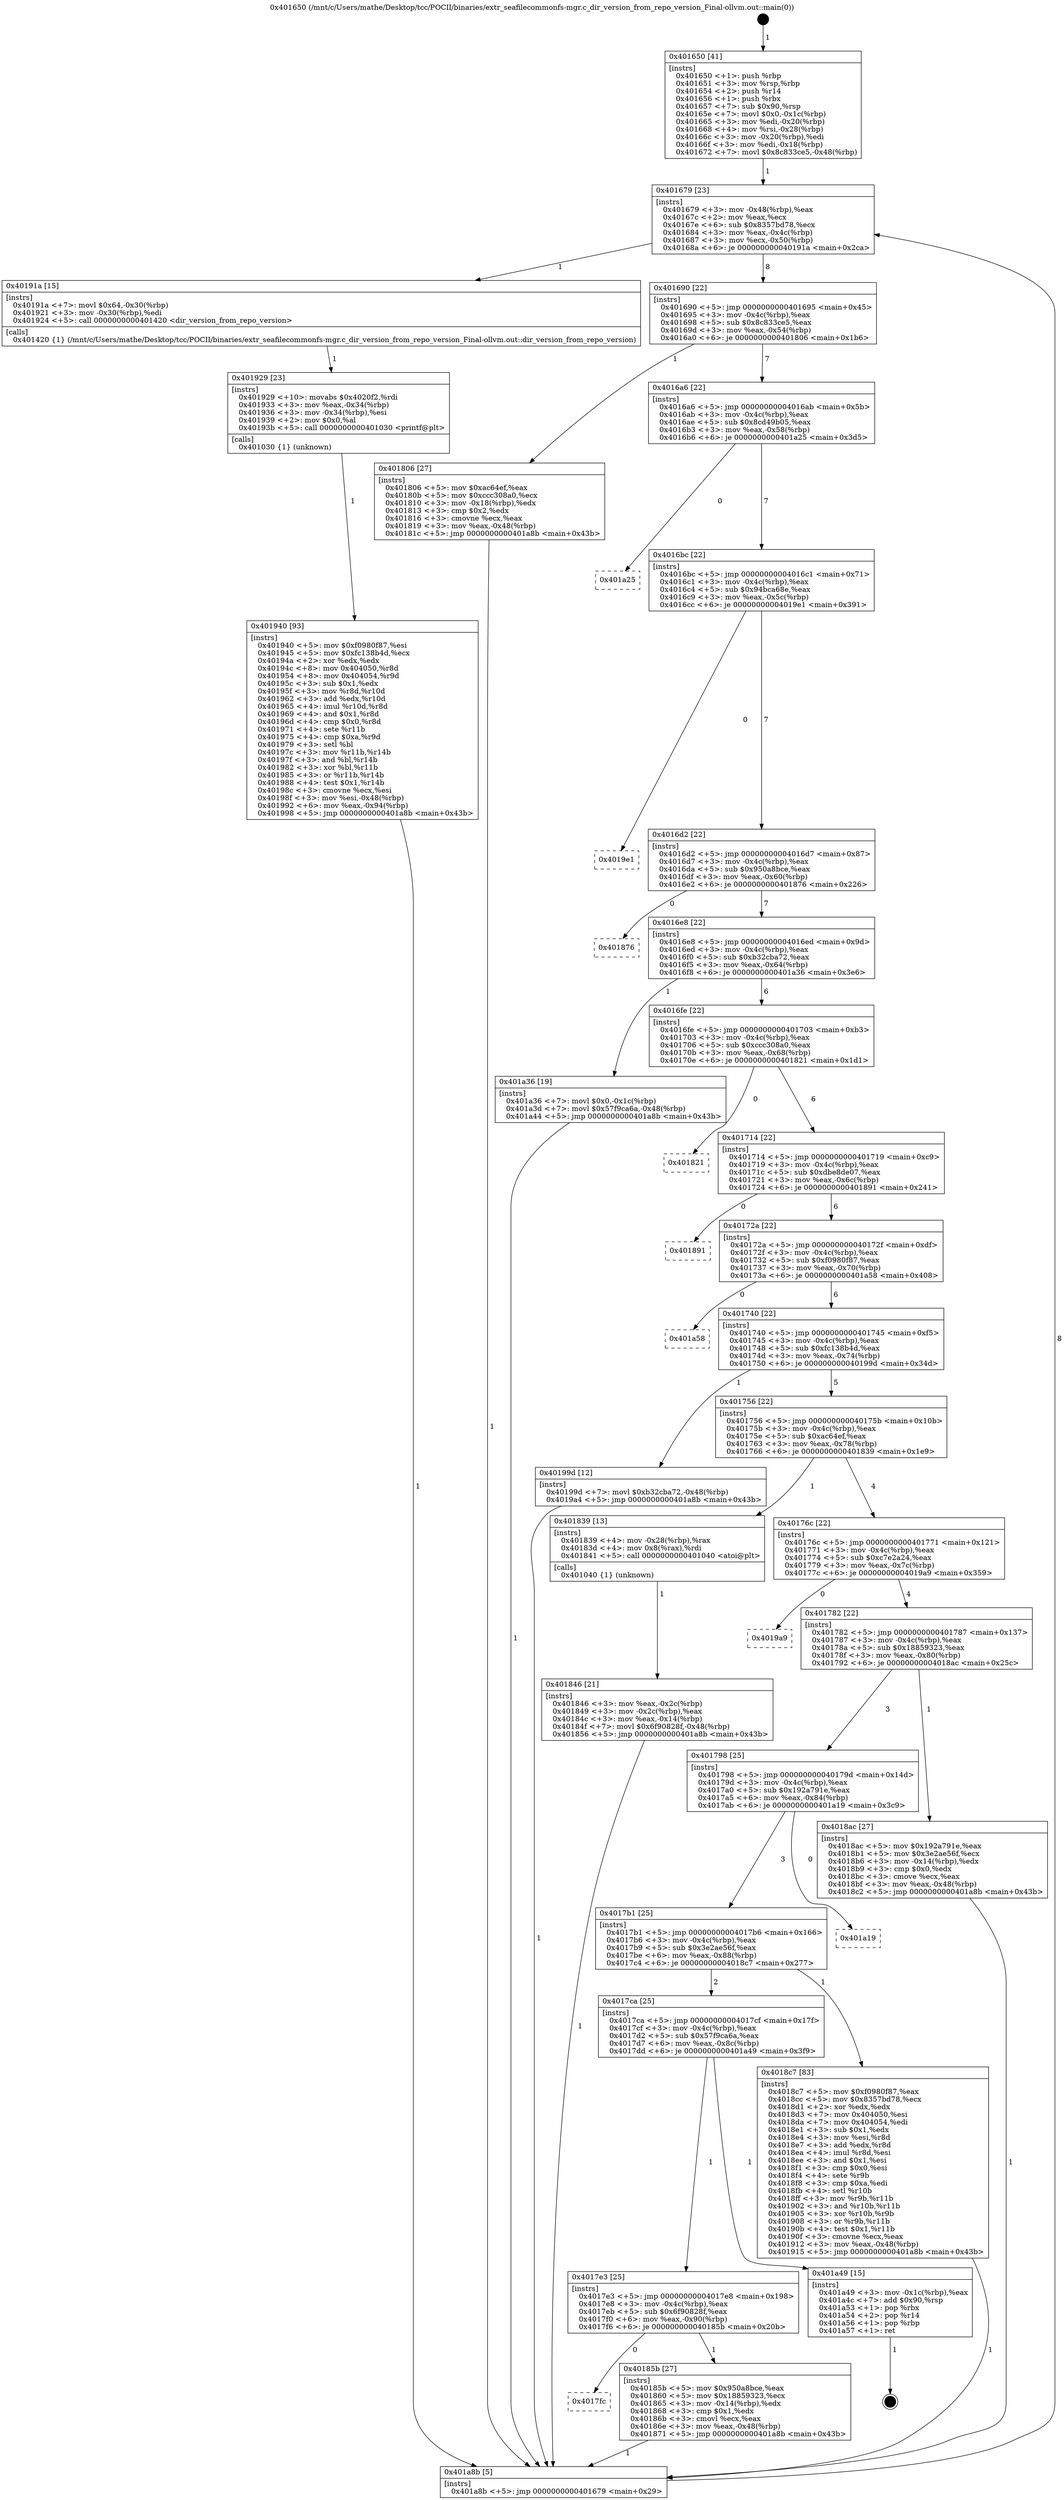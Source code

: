 digraph "0x401650" {
  label = "0x401650 (/mnt/c/Users/mathe/Desktop/tcc/POCII/binaries/extr_seafilecommonfs-mgr.c_dir_version_from_repo_version_Final-ollvm.out::main(0))"
  labelloc = "t"
  node[shape=record]

  Entry [label="",width=0.3,height=0.3,shape=circle,fillcolor=black,style=filled]
  "0x401679" [label="{
     0x401679 [23]\l
     | [instrs]\l
     &nbsp;&nbsp;0x401679 \<+3\>: mov -0x48(%rbp),%eax\l
     &nbsp;&nbsp;0x40167c \<+2\>: mov %eax,%ecx\l
     &nbsp;&nbsp;0x40167e \<+6\>: sub $0x8357bd78,%ecx\l
     &nbsp;&nbsp;0x401684 \<+3\>: mov %eax,-0x4c(%rbp)\l
     &nbsp;&nbsp;0x401687 \<+3\>: mov %ecx,-0x50(%rbp)\l
     &nbsp;&nbsp;0x40168a \<+6\>: je 000000000040191a \<main+0x2ca\>\l
  }"]
  "0x40191a" [label="{
     0x40191a [15]\l
     | [instrs]\l
     &nbsp;&nbsp;0x40191a \<+7\>: movl $0x64,-0x30(%rbp)\l
     &nbsp;&nbsp;0x401921 \<+3\>: mov -0x30(%rbp),%edi\l
     &nbsp;&nbsp;0x401924 \<+5\>: call 0000000000401420 \<dir_version_from_repo_version\>\l
     | [calls]\l
     &nbsp;&nbsp;0x401420 \{1\} (/mnt/c/Users/mathe/Desktop/tcc/POCII/binaries/extr_seafilecommonfs-mgr.c_dir_version_from_repo_version_Final-ollvm.out::dir_version_from_repo_version)\l
  }"]
  "0x401690" [label="{
     0x401690 [22]\l
     | [instrs]\l
     &nbsp;&nbsp;0x401690 \<+5\>: jmp 0000000000401695 \<main+0x45\>\l
     &nbsp;&nbsp;0x401695 \<+3\>: mov -0x4c(%rbp),%eax\l
     &nbsp;&nbsp;0x401698 \<+5\>: sub $0x8c833ce5,%eax\l
     &nbsp;&nbsp;0x40169d \<+3\>: mov %eax,-0x54(%rbp)\l
     &nbsp;&nbsp;0x4016a0 \<+6\>: je 0000000000401806 \<main+0x1b6\>\l
  }"]
  Exit [label="",width=0.3,height=0.3,shape=circle,fillcolor=black,style=filled,peripheries=2]
  "0x401806" [label="{
     0x401806 [27]\l
     | [instrs]\l
     &nbsp;&nbsp;0x401806 \<+5\>: mov $0xac64ef,%eax\l
     &nbsp;&nbsp;0x40180b \<+5\>: mov $0xccc308a0,%ecx\l
     &nbsp;&nbsp;0x401810 \<+3\>: mov -0x18(%rbp),%edx\l
     &nbsp;&nbsp;0x401813 \<+3\>: cmp $0x2,%edx\l
     &nbsp;&nbsp;0x401816 \<+3\>: cmovne %ecx,%eax\l
     &nbsp;&nbsp;0x401819 \<+3\>: mov %eax,-0x48(%rbp)\l
     &nbsp;&nbsp;0x40181c \<+5\>: jmp 0000000000401a8b \<main+0x43b\>\l
  }"]
  "0x4016a6" [label="{
     0x4016a6 [22]\l
     | [instrs]\l
     &nbsp;&nbsp;0x4016a6 \<+5\>: jmp 00000000004016ab \<main+0x5b\>\l
     &nbsp;&nbsp;0x4016ab \<+3\>: mov -0x4c(%rbp),%eax\l
     &nbsp;&nbsp;0x4016ae \<+5\>: sub $0x8cd49b05,%eax\l
     &nbsp;&nbsp;0x4016b3 \<+3\>: mov %eax,-0x58(%rbp)\l
     &nbsp;&nbsp;0x4016b6 \<+6\>: je 0000000000401a25 \<main+0x3d5\>\l
  }"]
  "0x401a8b" [label="{
     0x401a8b [5]\l
     | [instrs]\l
     &nbsp;&nbsp;0x401a8b \<+5\>: jmp 0000000000401679 \<main+0x29\>\l
  }"]
  "0x401650" [label="{
     0x401650 [41]\l
     | [instrs]\l
     &nbsp;&nbsp;0x401650 \<+1\>: push %rbp\l
     &nbsp;&nbsp;0x401651 \<+3\>: mov %rsp,%rbp\l
     &nbsp;&nbsp;0x401654 \<+2\>: push %r14\l
     &nbsp;&nbsp;0x401656 \<+1\>: push %rbx\l
     &nbsp;&nbsp;0x401657 \<+7\>: sub $0x90,%rsp\l
     &nbsp;&nbsp;0x40165e \<+7\>: movl $0x0,-0x1c(%rbp)\l
     &nbsp;&nbsp;0x401665 \<+3\>: mov %edi,-0x20(%rbp)\l
     &nbsp;&nbsp;0x401668 \<+4\>: mov %rsi,-0x28(%rbp)\l
     &nbsp;&nbsp;0x40166c \<+3\>: mov -0x20(%rbp),%edi\l
     &nbsp;&nbsp;0x40166f \<+3\>: mov %edi,-0x18(%rbp)\l
     &nbsp;&nbsp;0x401672 \<+7\>: movl $0x8c833ce5,-0x48(%rbp)\l
  }"]
  "0x401940" [label="{
     0x401940 [93]\l
     | [instrs]\l
     &nbsp;&nbsp;0x401940 \<+5\>: mov $0xf0980f87,%esi\l
     &nbsp;&nbsp;0x401945 \<+5\>: mov $0xfc138b4d,%ecx\l
     &nbsp;&nbsp;0x40194a \<+2\>: xor %edx,%edx\l
     &nbsp;&nbsp;0x40194c \<+8\>: mov 0x404050,%r8d\l
     &nbsp;&nbsp;0x401954 \<+8\>: mov 0x404054,%r9d\l
     &nbsp;&nbsp;0x40195c \<+3\>: sub $0x1,%edx\l
     &nbsp;&nbsp;0x40195f \<+3\>: mov %r8d,%r10d\l
     &nbsp;&nbsp;0x401962 \<+3\>: add %edx,%r10d\l
     &nbsp;&nbsp;0x401965 \<+4\>: imul %r10d,%r8d\l
     &nbsp;&nbsp;0x401969 \<+4\>: and $0x1,%r8d\l
     &nbsp;&nbsp;0x40196d \<+4\>: cmp $0x0,%r8d\l
     &nbsp;&nbsp;0x401971 \<+4\>: sete %r11b\l
     &nbsp;&nbsp;0x401975 \<+4\>: cmp $0xa,%r9d\l
     &nbsp;&nbsp;0x401979 \<+3\>: setl %bl\l
     &nbsp;&nbsp;0x40197c \<+3\>: mov %r11b,%r14b\l
     &nbsp;&nbsp;0x40197f \<+3\>: and %bl,%r14b\l
     &nbsp;&nbsp;0x401982 \<+3\>: xor %bl,%r11b\l
     &nbsp;&nbsp;0x401985 \<+3\>: or %r11b,%r14b\l
     &nbsp;&nbsp;0x401988 \<+4\>: test $0x1,%r14b\l
     &nbsp;&nbsp;0x40198c \<+3\>: cmovne %ecx,%esi\l
     &nbsp;&nbsp;0x40198f \<+3\>: mov %esi,-0x48(%rbp)\l
     &nbsp;&nbsp;0x401992 \<+6\>: mov %eax,-0x94(%rbp)\l
     &nbsp;&nbsp;0x401998 \<+5\>: jmp 0000000000401a8b \<main+0x43b\>\l
  }"]
  "0x401a25" [label="{
     0x401a25\l
  }", style=dashed]
  "0x4016bc" [label="{
     0x4016bc [22]\l
     | [instrs]\l
     &nbsp;&nbsp;0x4016bc \<+5\>: jmp 00000000004016c1 \<main+0x71\>\l
     &nbsp;&nbsp;0x4016c1 \<+3\>: mov -0x4c(%rbp),%eax\l
     &nbsp;&nbsp;0x4016c4 \<+5\>: sub $0x94bca68e,%eax\l
     &nbsp;&nbsp;0x4016c9 \<+3\>: mov %eax,-0x5c(%rbp)\l
     &nbsp;&nbsp;0x4016cc \<+6\>: je 00000000004019e1 \<main+0x391\>\l
  }"]
  "0x401929" [label="{
     0x401929 [23]\l
     | [instrs]\l
     &nbsp;&nbsp;0x401929 \<+10\>: movabs $0x4020f2,%rdi\l
     &nbsp;&nbsp;0x401933 \<+3\>: mov %eax,-0x34(%rbp)\l
     &nbsp;&nbsp;0x401936 \<+3\>: mov -0x34(%rbp),%esi\l
     &nbsp;&nbsp;0x401939 \<+2\>: mov $0x0,%al\l
     &nbsp;&nbsp;0x40193b \<+5\>: call 0000000000401030 \<printf@plt\>\l
     | [calls]\l
     &nbsp;&nbsp;0x401030 \{1\} (unknown)\l
  }"]
  "0x4019e1" [label="{
     0x4019e1\l
  }", style=dashed]
  "0x4016d2" [label="{
     0x4016d2 [22]\l
     | [instrs]\l
     &nbsp;&nbsp;0x4016d2 \<+5\>: jmp 00000000004016d7 \<main+0x87\>\l
     &nbsp;&nbsp;0x4016d7 \<+3\>: mov -0x4c(%rbp),%eax\l
     &nbsp;&nbsp;0x4016da \<+5\>: sub $0x950a8bce,%eax\l
     &nbsp;&nbsp;0x4016df \<+3\>: mov %eax,-0x60(%rbp)\l
     &nbsp;&nbsp;0x4016e2 \<+6\>: je 0000000000401876 \<main+0x226\>\l
  }"]
  "0x4017fc" [label="{
     0x4017fc\l
  }", style=dashed]
  "0x401876" [label="{
     0x401876\l
  }", style=dashed]
  "0x4016e8" [label="{
     0x4016e8 [22]\l
     | [instrs]\l
     &nbsp;&nbsp;0x4016e8 \<+5\>: jmp 00000000004016ed \<main+0x9d\>\l
     &nbsp;&nbsp;0x4016ed \<+3\>: mov -0x4c(%rbp),%eax\l
     &nbsp;&nbsp;0x4016f0 \<+5\>: sub $0xb32cba72,%eax\l
     &nbsp;&nbsp;0x4016f5 \<+3\>: mov %eax,-0x64(%rbp)\l
     &nbsp;&nbsp;0x4016f8 \<+6\>: je 0000000000401a36 \<main+0x3e6\>\l
  }"]
  "0x40185b" [label="{
     0x40185b [27]\l
     | [instrs]\l
     &nbsp;&nbsp;0x40185b \<+5\>: mov $0x950a8bce,%eax\l
     &nbsp;&nbsp;0x401860 \<+5\>: mov $0x18859323,%ecx\l
     &nbsp;&nbsp;0x401865 \<+3\>: mov -0x14(%rbp),%edx\l
     &nbsp;&nbsp;0x401868 \<+3\>: cmp $0x1,%edx\l
     &nbsp;&nbsp;0x40186b \<+3\>: cmovl %ecx,%eax\l
     &nbsp;&nbsp;0x40186e \<+3\>: mov %eax,-0x48(%rbp)\l
     &nbsp;&nbsp;0x401871 \<+5\>: jmp 0000000000401a8b \<main+0x43b\>\l
  }"]
  "0x401a36" [label="{
     0x401a36 [19]\l
     | [instrs]\l
     &nbsp;&nbsp;0x401a36 \<+7\>: movl $0x0,-0x1c(%rbp)\l
     &nbsp;&nbsp;0x401a3d \<+7\>: movl $0x57f9ca6a,-0x48(%rbp)\l
     &nbsp;&nbsp;0x401a44 \<+5\>: jmp 0000000000401a8b \<main+0x43b\>\l
  }"]
  "0x4016fe" [label="{
     0x4016fe [22]\l
     | [instrs]\l
     &nbsp;&nbsp;0x4016fe \<+5\>: jmp 0000000000401703 \<main+0xb3\>\l
     &nbsp;&nbsp;0x401703 \<+3\>: mov -0x4c(%rbp),%eax\l
     &nbsp;&nbsp;0x401706 \<+5\>: sub $0xccc308a0,%eax\l
     &nbsp;&nbsp;0x40170b \<+3\>: mov %eax,-0x68(%rbp)\l
     &nbsp;&nbsp;0x40170e \<+6\>: je 0000000000401821 \<main+0x1d1\>\l
  }"]
  "0x4017e3" [label="{
     0x4017e3 [25]\l
     | [instrs]\l
     &nbsp;&nbsp;0x4017e3 \<+5\>: jmp 00000000004017e8 \<main+0x198\>\l
     &nbsp;&nbsp;0x4017e8 \<+3\>: mov -0x4c(%rbp),%eax\l
     &nbsp;&nbsp;0x4017eb \<+5\>: sub $0x6f90828f,%eax\l
     &nbsp;&nbsp;0x4017f0 \<+6\>: mov %eax,-0x90(%rbp)\l
     &nbsp;&nbsp;0x4017f6 \<+6\>: je 000000000040185b \<main+0x20b\>\l
  }"]
  "0x401821" [label="{
     0x401821\l
  }", style=dashed]
  "0x401714" [label="{
     0x401714 [22]\l
     | [instrs]\l
     &nbsp;&nbsp;0x401714 \<+5\>: jmp 0000000000401719 \<main+0xc9\>\l
     &nbsp;&nbsp;0x401719 \<+3\>: mov -0x4c(%rbp),%eax\l
     &nbsp;&nbsp;0x40171c \<+5\>: sub $0xdbe8de07,%eax\l
     &nbsp;&nbsp;0x401721 \<+3\>: mov %eax,-0x6c(%rbp)\l
     &nbsp;&nbsp;0x401724 \<+6\>: je 0000000000401891 \<main+0x241\>\l
  }"]
  "0x401a49" [label="{
     0x401a49 [15]\l
     | [instrs]\l
     &nbsp;&nbsp;0x401a49 \<+3\>: mov -0x1c(%rbp),%eax\l
     &nbsp;&nbsp;0x401a4c \<+7\>: add $0x90,%rsp\l
     &nbsp;&nbsp;0x401a53 \<+1\>: pop %rbx\l
     &nbsp;&nbsp;0x401a54 \<+2\>: pop %r14\l
     &nbsp;&nbsp;0x401a56 \<+1\>: pop %rbp\l
     &nbsp;&nbsp;0x401a57 \<+1\>: ret\l
  }"]
  "0x401891" [label="{
     0x401891\l
  }", style=dashed]
  "0x40172a" [label="{
     0x40172a [22]\l
     | [instrs]\l
     &nbsp;&nbsp;0x40172a \<+5\>: jmp 000000000040172f \<main+0xdf\>\l
     &nbsp;&nbsp;0x40172f \<+3\>: mov -0x4c(%rbp),%eax\l
     &nbsp;&nbsp;0x401732 \<+5\>: sub $0xf0980f87,%eax\l
     &nbsp;&nbsp;0x401737 \<+3\>: mov %eax,-0x70(%rbp)\l
     &nbsp;&nbsp;0x40173a \<+6\>: je 0000000000401a58 \<main+0x408\>\l
  }"]
  "0x4017ca" [label="{
     0x4017ca [25]\l
     | [instrs]\l
     &nbsp;&nbsp;0x4017ca \<+5\>: jmp 00000000004017cf \<main+0x17f\>\l
     &nbsp;&nbsp;0x4017cf \<+3\>: mov -0x4c(%rbp),%eax\l
     &nbsp;&nbsp;0x4017d2 \<+5\>: sub $0x57f9ca6a,%eax\l
     &nbsp;&nbsp;0x4017d7 \<+6\>: mov %eax,-0x8c(%rbp)\l
     &nbsp;&nbsp;0x4017dd \<+6\>: je 0000000000401a49 \<main+0x3f9\>\l
  }"]
  "0x401a58" [label="{
     0x401a58\l
  }", style=dashed]
  "0x401740" [label="{
     0x401740 [22]\l
     | [instrs]\l
     &nbsp;&nbsp;0x401740 \<+5\>: jmp 0000000000401745 \<main+0xf5\>\l
     &nbsp;&nbsp;0x401745 \<+3\>: mov -0x4c(%rbp),%eax\l
     &nbsp;&nbsp;0x401748 \<+5\>: sub $0xfc138b4d,%eax\l
     &nbsp;&nbsp;0x40174d \<+3\>: mov %eax,-0x74(%rbp)\l
     &nbsp;&nbsp;0x401750 \<+6\>: je 000000000040199d \<main+0x34d\>\l
  }"]
  "0x4018c7" [label="{
     0x4018c7 [83]\l
     | [instrs]\l
     &nbsp;&nbsp;0x4018c7 \<+5\>: mov $0xf0980f87,%eax\l
     &nbsp;&nbsp;0x4018cc \<+5\>: mov $0x8357bd78,%ecx\l
     &nbsp;&nbsp;0x4018d1 \<+2\>: xor %edx,%edx\l
     &nbsp;&nbsp;0x4018d3 \<+7\>: mov 0x404050,%esi\l
     &nbsp;&nbsp;0x4018da \<+7\>: mov 0x404054,%edi\l
     &nbsp;&nbsp;0x4018e1 \<+3\>: sub $0x1,%edx\l
     &nbsp;&nbsp;0x4018e4 \<+3\>: mov %esi,%r8d\l
     &nbsp;&nbsp;0x4018e7 \<+3\>: add %edx,%r8d\l
     &nbsp;&nbsp;0x4018ea \<+4\>: imul %r8d,%esi\l
     &nbsp;&nbsp;0x4018ee \<+3\>: and $0x1,%esi\l
     &nbsp;&nbsp;0x4018f1 \<+3\>: cmp $0x0,%esi\l
     &nbsp;&nbsp;0x4018f4 \<+4\>: sete %r9b\l
     &nbsp;&nbsp;0x4018f8 \<+3\>: cmp $0xa,%edi\l
     &nbsp;&nbsp;0x4018fb \<+4\>: setl %r10b\l
     &nbsp;&nbsp;0x4018ff \<+3\>: mov %r9b,%r11b\l
     &nbsp;&nbsp;0x401902 \<+3\>: and %r10b,%r11b\l
     &nbsp;&nbsp;0x401905 \<+3\>: xor %r10b,%r9b\l
     &nbsp;&nbsp;0x401908 \<+3\>: or %r9b,%r11b\l
     &nbsp;&nbsp;0x40190b \<+4\>: test $0x1,%r11b\l
     &nbsp;&nbsp;0x40190f \<+3\>: cmovne %ecx,%eax\l
     &nbsp;&nbsp;0x401912 \<+3\>: mov %eax,-0x48(%rbp)\l
     &nbsp;&nbsp;0x401915 \<+5\>: jmp 0000000000401a8b \<main+0x43b\>\l
  }"]
  "0x40199d" [label="{
     0x40199d [12]\l
     | [instrs]\l
     &nbsp;&nbsp;0x40199d \<+7\>: movl $0xb32cba72,-0x48(%rbp)\l
     &nbsp;&nbsp;0x4019a4 \<+5\>: jmp 0000000000401a8b \<main+0x43b\>\l
  }"]
  "0x401756" [label="{
     0x401756 [22]\l
     | [instrs]\l
     &nbsp;&nbsp;0x401756 \<+5\>: jmp 000000000040175b \<main+0x10b\>\l
     &nbsp;&nbsp;0x40175b \<+3\>: mov -0x4c(%rbp),%eax\l
     &nbsp;&nbsp;0x40175e \<+5\>: sub $0xac64ef,%eax\l
     &nbsp;&nbsp;0x401763 \<+3\>: mov %eax,-0x78(%rbp)\l
     &nbsp;&nbsp;0x401766 \<+6\>: je 0000000000401839 \<main+0x1e9\>\l
  }"]
  "0x4017b1" [label="{
     0x4017b1 [25]\l
     | [instrs]\l
     &nbsp;&nbsp;0x4017b1 \<+5\>: jmp 00000000004017b6 \<main+0x166\>\l
     &nbsp;&nbsp;0x4017b6 \<+3\>: mov -0x4c(%rbp),%eax\l
     &nbsp;&nbsp;0x4017b9 \<+5\>: sub $0x3e2ae56f,%eax\l
     &nbsp;&nbsp;0x4017be \<+6\>: mov %eax,-0x88(%rbp)\l
     &nbsp;&nbsp;0x4017c4 \<+6\>: je 00000000004018c7 \<main+0x277\>\l
  }"]
  "0x401839" [label="{
     0x401839 [13]\l
     | [instrs]\l
     &nbsp;&nbsp;0x401839 \<+4\>: mov -0x28(%rbp),%rax\l
     &nbsp;&nbsp;0x40183d \<+4\>: mov 0x8(%rax),%rdi\l
     &nbsp;&nbsp;0x401841 \<+5\>: call 0000000000401040 \<atoi@plt\>\l
     | [calls]\l
     &nbsp;&nbsp;0x401040 \{1\} (unknown)\l
  }"]
  "0x40176c" [label="{
     0x40176c [22]\l
     | [instrs]\l
     &nbsp;&nbsp;0x40176c \<+5\>: jmp 0000000000401771 \<main+0x121\>\l
     &nbsp;&nbsp;0x401771 \<+3\>: mov -0x4c(%rbp),%eax\l
     &nbsp;&nbsp;0x401774 \<+5\>: sub $0xc7e2a24,%eax\l
     &nbsp;&nbsp;0x401779 \<+3\>: mov %eax,-0x7c(%rbp)\l
     &nbsp;&nbsp;0x40177c \<+6\>: je 00000000004019a9 \<main+0x359\>\l
  }"]
  "0x401846" [label="{
     0x401846 [21]\l
     | [instrs]\l
     &nbsp;&nbsp;0x401846 \<+3\>: mov %eax,-0x2c(%rbp)\l
     &nbsp;&nbsp;0x401849 \<+3\>: mov -0x2c(%rbp),%eax\l
     &nbsp;&nbsp;0x40184c \<+3\>: mov %eax,-0x14(%rbp)\l
     &nbsp;&nbsp;0x40184f \<+7\>: movl $0x6f90828f,-0x48(%rbp)\l
     &nbsp;&nbsp;0x401856 \<+5\>: jmp 0000000000401a8b \<main+0x43b\>\l
  }"]
  "0x401a19" [label="{
     0x401a19\l
  }", style=dashed]
  "0x4019a9" [label="{
     0x4019a9\l
  }", style=dashed]
  "0x401782" [label="{
     0x401782 [22]\l
     | [instrs]\l
     &nbsp;&nbsp;0x401782 \<+5\>: jmp 0000000000401787 \<main+0x137\>\l
     &nbsp;&nbsp;0x401787 \<+3\>: mov -0x4c(%rbp),%eax\l
     &nbsp;&nbsp;0x40178a \<+5\>: sub $0x18859323,%eax\l
     &nbsp;&nbsp;0x40178f \<+3\>: mov %eax,-0x80(%rbp)\l
     &nbsp;&nbsp;0x401792 \<+6\>: je 00000000004018ac \<main+0x25c\>\l
  }"]
  "0x401798" [label="{
     0x401798 [25]\l
     | [instrs]\l
     &nbsp;&nbsp;0x401798 \<+5\>: jmp 000000000040179d \<main+0x14d\>\l
     &nbsp;&nbsp;0x40179d \<+3\>: mov -0x4c(%rbp),%eax\l
     &nbsp;&nbsp;0x4017a0 \<+5\>: sub $0x192a791e,%eax\l
     &nbsp;&nbsp;0x4017a5 \<+6\>: mov %eax,-0x84(%rbp)\l
     &nbsp;&nbsp;0x4017ab \<+6\>: je 0000000000401a19 \<main+0x3c9\>\l
  }"]
  "0x4018ac" [label="{
     0x4018ac [27]\l
     | [instrs]\l
     &nbsp;&nbsp;0x4018ac \<+5\>: mov $0x192a791e,%eax\l
     &nbsp;&nbsp;0x4018b1 \<+5\>: mov $0x3e2ae56f,%ecx\l
     &nbsp;&nbsp;0x4018b6 \<+3\>: mov -0x14(%rbp),%edx\l
     &nbsp;&nbsp;0x4018b9 \<+3\>: cmp $0x0,%edx\l
     &nbsp;&nbsp;0x4018bc \<+3\>: cmove %ecx,%eax\l
     &nbsp;&nbsp;0x4018bf \<+3\>: mov %eax,-0x48(%rbp)\l
     &nbsp;&nbsp;0x4018c2 \<+5\>: jmp 0000000000401a8b \<main+0x43b\>\l
  }"]
  Entry -> "0x401650" [label=" 1"]
  "0x401679" -> "0x40191a" [label=" 1"]
  "0x401679" -> "0x401690" [label=" 8"]
  "0x401a49" -> Exit [label=" 1"]
  "0x401690" -> "0x401806" [label=" 1"]
  "0x401690" -> "0x4016a6" [label=" 7"]
  "0x401806" -> "0x401a8b" [label=" 1"]
  "0x401650" -> "0x401679" [label=" 1"]
  "0x401a8b" -> "0x401679" [label=" 8"]
  "0x401a36" -> "0x401a8b" [label=" 1"]
  "0x4016a6" -> "0x401a25" [label=" 0"]
  "0x4016a6" -> "0x4016bc" [label=" 7"]
  "0x40199d" -> "0x401a8b" [label=" 1"]
  "0x4016bc" -> "0x4019e1" [label=" 0"]
  "0x4016bc" -> "0x4016d2" [label=" 7"]
  "0x401940" -> "0x401a8b" [label=" 1"]
  "0x4016d2" -> "0x401876" [label=" 0"]
  "0x4016d2" -> "0x4016e8" [label=" 7"]
  "0x401929" -> "0x401940" [label=" 1"]
  "0x4016e8" -> "0x401a36" [label=" 1"]
  "0x4016e8" -> "0x4016fe" [label=" 6"]
  "0x40191a" -> "0x401929" [label=" 1"]
  "0x4016fe" -> "0x401821" [label=" 0"]
  "0x4016fe" -> "0x401714" [label=" 6"]
  "0x4018ac" -> "0x401a8b" [label=" 1"]
  "0x401714" -> "0x401891" [label=" 0"]
  "0x401714" -> "0x40172a" [label=" 6"]
  "0x40185b" -> "0x401a8b" [label=" 1"]
  "0x40172a" -> "0x401a58" [label=" 0"]
  "0x40172a" -> "0x401740" [label=" 6"]
  "0x4017e3" -> "0x40185b" [label=" 1"]
  "0x401740" -> "0x40199d" [label=" 1"]
  "0x401740" -> "0x401756" [label=" 5"]
  "0x4018c7" -> "0x401a8b" [label=" 1"]
  "0x401756" -> "0x401839" [label=" 1"]
  "0x401756" -> "0x40176c" [label=" 4"]
  "0x401839" -> "0x401846" [label=" 1"]
  "0x401846" -> "0x401a8b" [label=" 1"]
  "0x4017ca" -> "0x401a49" [label=" 1"]
  "0x40176c" -> "0x4019a9" [label=" 0"]
  "0x40176c" -> "0x401782" [label=" 4"]
  "0x4017e3" -> "0x4017fc" [label=" 0"]
  "0x401782" -> "0x4018ac" [label=" 1"]
  "0x401782" -> "0x401798" [label=" 3"]
  "0x4017b1" -> "0x4017ca" [label=" 2"]
  "0x401798" -> "0x401a19" [label=" 0"]
  "0x401798" -> "0x4017b1" [label=" 3"]
  "0x4017ca" -> "0x4017e3" [label=" 1"]
  "0x4017b1" -> "0x4018c7" [label=" 1"]
}
